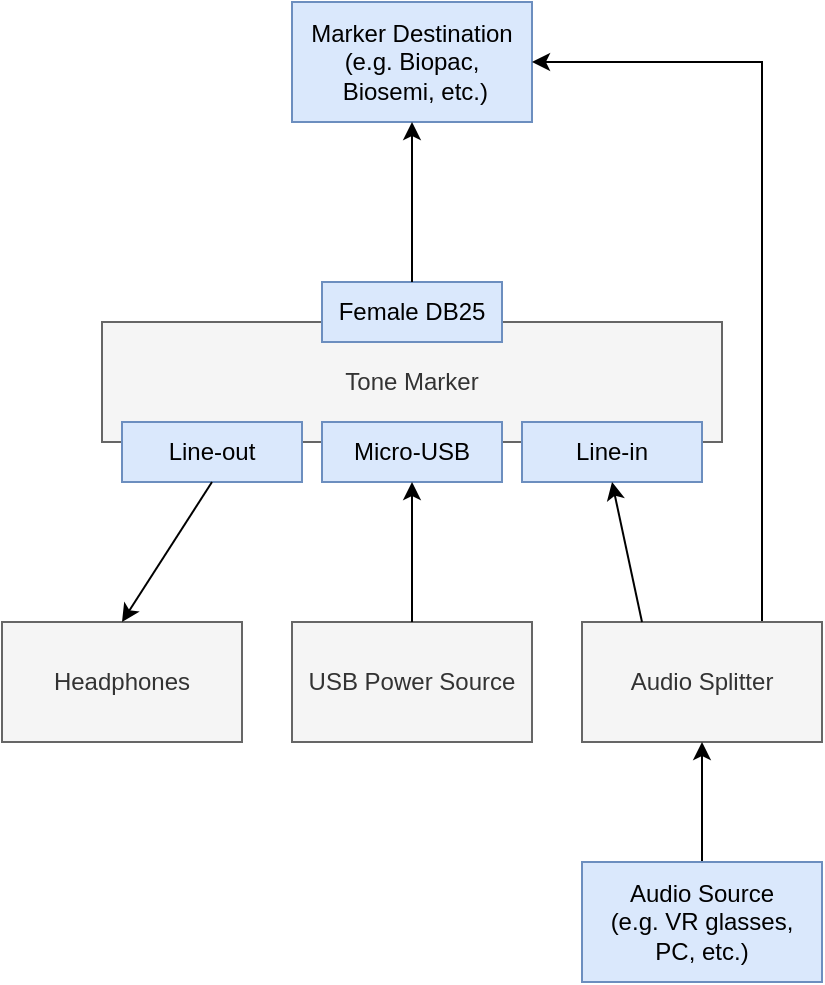 <mxfile version="24.7.16">
  <diagram name="Page-1" id="d26UfMseyukkGzBzPg_0">
    <mxGraphModel dx="1185" dy="651" grid="1" gridSize="10" guides="1" tooltips="1" connect="1" arrows="1" fold="1" page="1" pageScale="1" pageWidth="850" pageHeight="1100" math="0" shadow="0">
      <root>
        <mxCell id="0" />
        <mxCell id="1" parent="0" />
        <mxCell id="122eKo_lQs6Pt1eIzUz_-1" value="Tone Marker" style="rounded=0;whiteSpace=wrap;html=1;fillColor=#f5f5f5;strokeColor=#666666;fontColor=#333333;" vertex="1" parent="1">
          <mxGeometry x="270" y="465" width="310" height="60" as="geometry" />
        </mxCell>
        <mxCell id="122eKo_lQs6Pt1eIzUz_-2" value="Female DB25" style="rounded=0;whiteSpace=wrap;html=1;fillColor=#dae8fc;strokeColor=#6c8ebf;" vertex="1" parent="1">
          <mxGeometry x="380" y="445" width="90" height="30" as="geometry" />
        </mxCell>
        <mxCell id="122eKo_lQs6Pt1eIzUz_-4" value="Micro-USB" style="rounded=0;whiteSpace=wrap;html=1;fillColor=#dae8fc;strokeColor=#6c8ebf;" vertex="1" parent="1">
          <mxGeometry x="380" y="515" width="90" height="30" as="geometry" />
        </mxCell>
        <mxCell id="122eKo_lQs6Pt1eIzUz_-5" value="Line-out" style="rounded=0;whiteSpace=wrap;html=1;fillColor=#dae8fc;strokeColor=#6c8ebf;" vertex="1" parent="1">
          <mxGeometry x="280" y="515" width="90" height="30" as="geometry" />
        </mxCell>
        <mxCell id="122eKo_lQs6Pt1eIzUz_-6" value="Line-in" style="rounded=0;whiteSpace=wrap;html=1;fillColor=#dae8fc;strokeColor=#6c8ebf;" vertex="1" parent="1">
          <mxGeometry x="480" y="515" width="90" height="30" as="geometry" />
        </mxCell>
        <mxCell id="122eKo_lQs6Pt1eIzUz_-7" value="USB Power Source" style="rounded=0;whiteSpace=wrap;html=1;fillColor=#f5f5f5;strokeColor=#666666;fontColor=#333333;" vertex="1" parent="1">
          <mxGeometry x="365" y="615" width="120" height="60" as="geometry" />
        </mxCell>
        <mxCell id="122eKo_lQs6Pt1eIzUz_-8" value="" style="endArrow=classic;html=1;rounded=0;exitX=0.5;exitY=0;exitDx=0;exitDy=0;entryX=0.5;entryY=1;entryDx=0;entryDy=0;" edge="1" parent="1" source="122eKo_lQs6Pt1eIzUz_-7" target="122eKo_lQs6Pt1eIzUz_-4">
          <mxGeometry width="50" height="50" relative="1" as="geometry">
            <mxPoint x="370" y="585" as="sourcePoint" />
            <mxPoint x="420" y="535" as="targetPoint" />
          </mxGeometry>
        </mxCell>
        <mxCell id="122eKo_lQs6Pt1eIzUz_-9" value="Marker Destination&lt;div&gt;(e.g. Biopac,&lt;/div&gt;&lt;div&gt;&amp;nbsp;Biosemi, etc.)&lt;/div&gt;" style="rounded=0;whiteSpace=wrap;html=1;fillColor=#dae8fc;strokeColor=#6c8ebf;" vertex="1" parent="1">
          <mxGeometry x="365" y="305" width="120" height="60" as="geometry" />
        </mxCell>
        <mxCell id="122eKo_lQs6Pt1eIzUz_-10" value="" style="endArrow=classic;html=1;rounded=0;entryX=0.5;entryY=1;entryDx=0;entryDy=0;exitX=0.5;exitY=0;exitDx=0;exitDy=0;" edge="1" parent="1" source="122eKo_lQs6Pt1eIzUz_-2" target="122eKo_lQs6Pt1eIzUz_-9">
          <mxGeometry width="50" height="50" relative="1" as="geometry">
            <mxPoint x="370" y="505" as="sourcePoint" />
            <mxPoint x="420" y="455" as="targetPoint" />
          </mxGeometry>
        </mxCell>
        <mxCell id="122eKo_lQs6Pt1eIzUz_-11" value="Headphones" style="rounded=0;whiteSpace=wrap;html=1;fillColor=#f5f5f5;strokeColor=#666666;fontColor=#333333;" vertex="1" parent="1">
          <mxGeometry x="220" y="615" width="120" height="60" as="geometry" />
        </mxCell>
        <mxCell id="122eKo_lQs6Pt1eIzUz_-13" value="" style="endArrow=classic;html=1;rounded=0;exitX=0.5;exitY=1;exitDx=0;exitDy=0;entryX=0.5;entryY=0;entryDx=0;entryDy=0;" edge="1" parent="1" source="122eKo_lQs6Pt1eIzUz_-5" target="122eKo_lQs6Pt1eIzUz_-11">
          <mxGeometry width="50" height="50" relative="1" as="geometry">
            <mxPoint x="370" y="585" as="sourcePoint" />
            <mxPoint x="420" y="535" as="targetPoint" />
          </mxGeometry>
        </mxCell>
        <mxCell id="122eKo_lQs6Pt1eIzUz_-17" style="edgeStyle=orthogonalEdgeStyle;rounded=0;orthogonalLoop=1;jettySize=auto;html=1;exitX=0.75;exitY=0;exitDx=0;exitDy=0;entryX=1;entryY=0.5;entryDx=0;entryDy=0;" edge="1" parent="1" source="122eKo_lQs6Pt1eIzUz_-14" target="122eKo_lQs6Pt1eIzUz_-9">
          <mxGeometry relative="1" as="geometry" />
        </mxCell>
        <mxCell id="122eKo_lQs6Pt1eIzUz_-14" value="Audio Splitter" style="rounded=0;whiteSpace=wrap;html=1;fillColor=#f5f5f5;strokeColor=#666666;fontColor=#333333;" vertex="1" parent="1">
          <mxGeometry x="510" y="615" width="120" height="60" as="geometry" />
        </mxCell>
        <mxCell id="122eKo_lQs6Pt1eIzUz_-15" value="" style="endArrow=classic;html=1;rounded=0;exitX=0.25;exitY=0;exitDx=0;exitDy=0;entryX=0.5;entryY=1;entryDx=0;entryDy=0;" edge="1" parent="1" source="122eKo_lQs6Pt1eIzUz_-14" target="122eKo_lQs6Pt1eIzUz_-6">
          <mxGeometry width="50" height="50" relative="1" as="geometry">
            <mxPoint x="370" y="585" as="sourcePoint" />
            <mxPoint x="420" y="535" as="targetPoint" />
          </mxGeometry>
        </mxCell>
        <mxCell id="122eKo_lQs6Pt1eIzUz_-19" style="edgeStyle=orthogonalEdgeStyle;rounded=0;orthogonalLoop=1;jettySize=auto;html=1;exitX=0.5;exitY=0;exitDx=0;exitDy=0;entryX=0.5;entryY=1;entryDx=0;entryDy=0;" edge="1" parent="1" source="122eKo_lQs6Pt1eIzUz_-18" target="122eKo_lQs6Pt1eIzUz_-14">
          <mxGeometry relative="1" as="geometry" />
        </mxCell>
        <mxCell id="122eKo_lQs6Pt1eIzUz_-18" value="Audio Source&lt;div&gt;(e.g. VR glasses,&lt;/div&gt;&lt;div&gt;PC, etc.)&lt;/div&gt;" style="rounded=0;whiteSpace=wrap;html=1;fillColor=#dae8fc;strokeColor=#6c8ebf;" vertex="1" parent="1">
          <mxGeometry x="510" y="735" width="120" height="60" as="geometry" />
        </mxCell>
      </root>
    </mxGraphModel>
  </diagram>
</mxfile>
